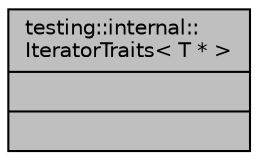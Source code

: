 digraph "testing::internal::IteratorTraits&lt; T * &gt;"
{
 // LATEX_PDF_SIZE
  edge [fontname="Helvetica",fontsize="10",labelfontname="Helvetica",labelfontsize="10"];
  node [fontname="Helvetica",fontsize="10",shape=record];
  Node1 [label="{testing::internal::\lIteratorTraits\< T * \>\n||}",height=0.2,width=0.4,color="black", fillcolor="grey75", style="filled", fontcolor="black",tooltip=" "];
}
